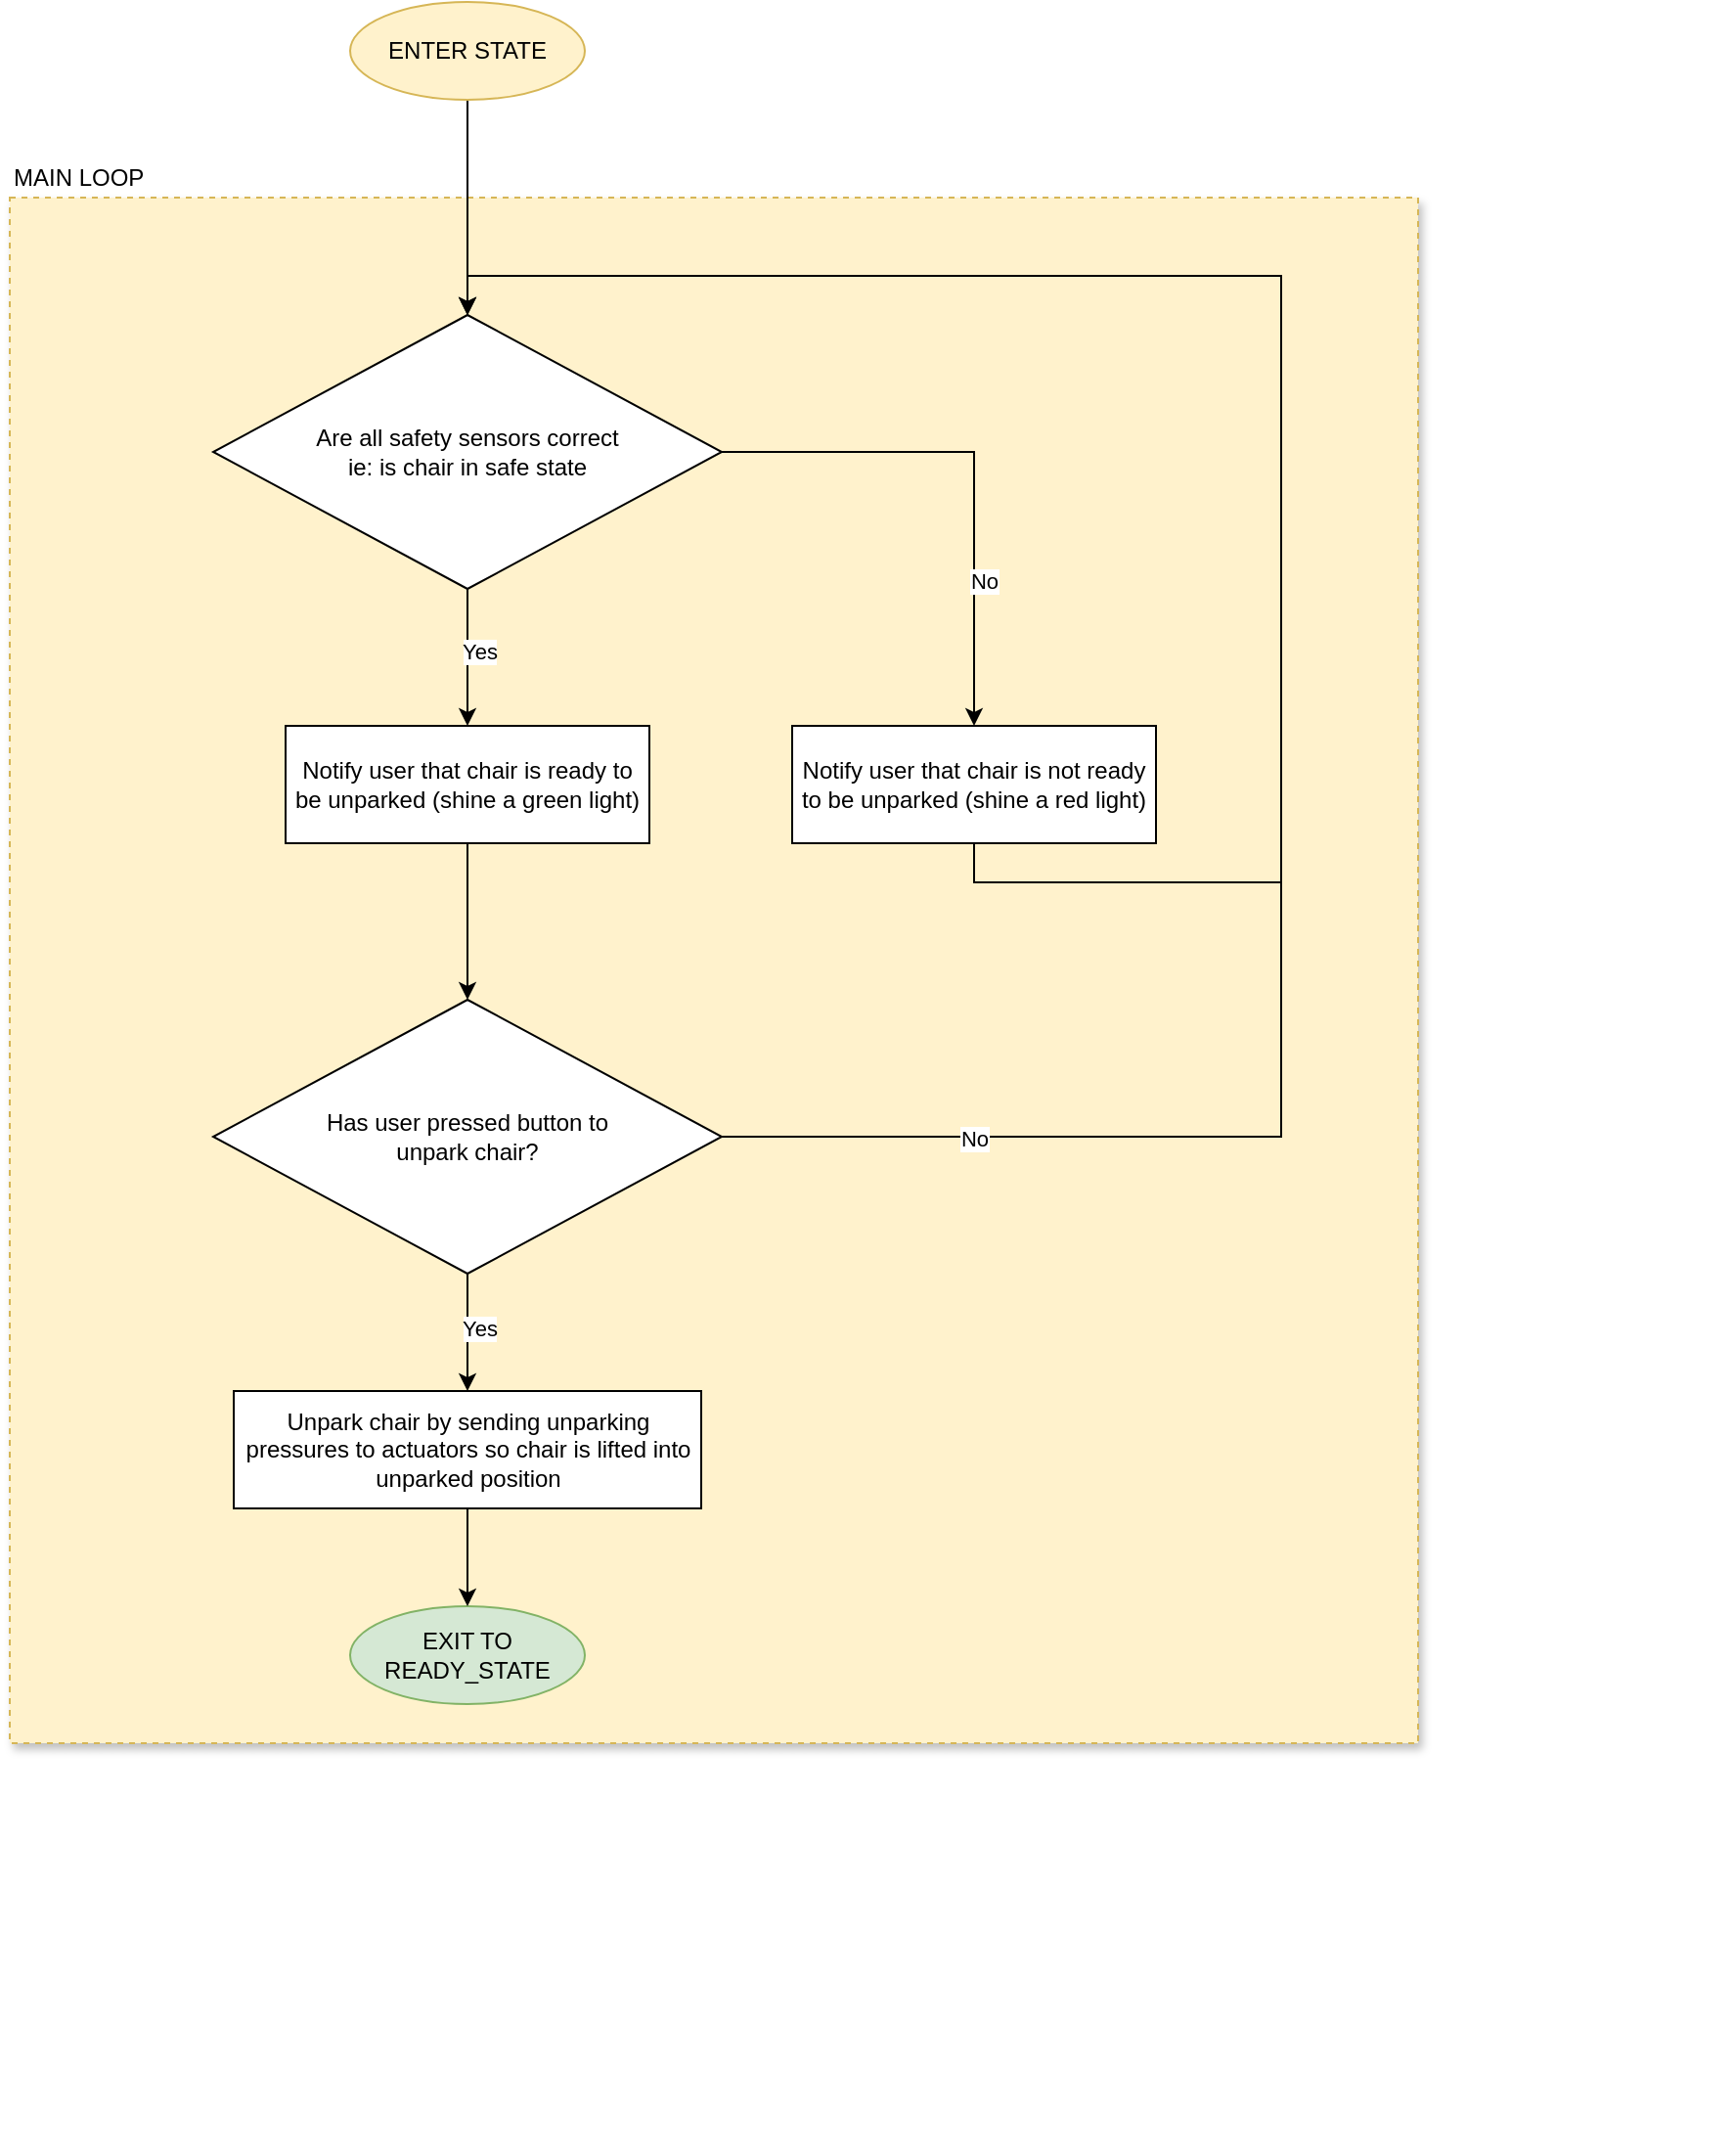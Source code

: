 <mxfile version="13.9.9" type="device"><diagram id="PYm9stL6ZiT4VkvZSm_u" name="Page-1"><mxGraphModel dx="1088" dy="1956" grid="1" gridSize="10" guides="1" tooltips="1" connect="1" arrows="1" fold="1" page="1" pageScale="1" pageWidth="827" pageHeight="1169" math="0" shadow="0"><root><mxCell id="0"/><mxCell id="1" parent="0"/><mxCell id="C-5AnAamHC3Z1AMsoRSv-83" value="" style="rounded=0;whiteSpace=wrap;html=1;shadow=1;dashed=1;fillColor=#fff2cc;strokeColor=#d6b656;" parent="1" vertex="1"><mxGeometry x="180" width="720" height="790" as="geometry"/></mxCell><mxCell id="C-5AnAamHC3Z1AMsoRSv-56" value="" style="group" parent="1" vertex="1" connectable="0"><mxGeometry x="180" y="-20" width="880" height="1020" as="geometry"/></mxCell><mxCell id="C-5AnAamHC3Z1AMsoRSv-25" value="MAIN LOOP" style="text;html=1;strokeColor=none;fillColor=none;align=left;verticalAlign=middle;whiteSpace=wrap;rounded=0;shadow=1;dashed=1;" parent="C-5AnAamHC3Z1AMsoRSv-56" vertex="1"><mxGeometry width="159" height="20" as="geometry"/></mxCell><mxCell id="C-5AnAamHC3Z1AMsoRSv-59" style="edgeStyle=orthogonalEdgeStyle;rounded=0;orthogonalLoop=1;jettySize=auto;html=1;exitX=0.5;exitY=1;exitDx=0;exitDy=0;" parent="C-5AnAamHC3Z1AMsoRSv-56" source="C-5AnAamHC3Z1AMsoRSv-53" target="C-5AnAamHC3Z1AMsoRSv-58" edge="1"><mxGeometry relative="1" as="geometry"/></mxCell><mxCell id="C-5AnAamHC3Z1AMsoRSv-60" value="Yes" style="edgeLabel;html=1;align=center;verticalAlign=middle;resizable=0;points=[];" parent="C-5AnAamHC3Z1AMsoRSv-59" vertex="1" connectable="0"><mxGeometry x="-0.106" y="6" relative="1" as="geometry"><mxPoint as="offset"/></mxGeometry></mxCell><mxCell id="C-5AnAamHC3Z1AMsoRSv-62" style="edgeStyle=orthogonalEdgeStyle;rounded=0;orthogonalLoop=1;jettySize=auto;html=1;exitX=1;exitY=0.5;exitDx=0;exitDy=0;" parent="C-5AnAamHC3Z1AMsoRSv-56" source="C-5AnAamHC3Z1AMsoRSv-53" target="C-5AnAamHC3Z1AMsoRSv-61" edge="1"><mxGeometry relative="1" as="geometry"/></mxCell><mxCell id="C-5AnAamHC3Z1AMsoRSv-63" value="No" style="edgeLabel;html=1;align=center;verticalAlign=middle;resizable=0;points=[];" parent="C-5AnAamHC3Z1AMsoRSv-62" vertex="1" connectable="0"><mxGeometry x="0.45" y="5" relative="1" as="geometry"><mxPoint as="offset"/></mxGeometry></mxCell><mxCell id="C-5AnAamHC3Z1AMsoRSv-53" value="Are all safety sensors correct ie: is chair in safe state" style="rhombus;whiteSpace=wrap;html=1;spacing=50;" parent="C-5AnAamHC3Z1AMsoRSv-56" vertex="1"><mxGeometry x="104" y="80" width="260" height="140" as="geometry"/></mxCell><mxCell id="C-5AnAamHC3Z1AMsoRSv-76" style="edgeStyle=orthogonalEdgeStyle;rounded=0;orthogonalLoop=1;jettySize=auto;html=1;exitX=0.5;exitY=1;exitDx=0;exitDy=0;entryX=0.5;entryY=0;entryDx=0;entryDy=0;" parent="C-5AnAamHC3Z1AMsoRSv-56" source="C-5AnAamHC3Z1AMsoRSv-58" target="C-5AnAamHC3Z1AMsoRSv-75" edge="1"><mxGeometry relative="1" as="geometry"/></mxCell><mxCell id="C-5AnAamHC3Z1AMsoRSv-58" value="Notify user that chair is ready to be unparked (shine a green light)" style="rounded=0;whiteSpace=wrap;html=1;" parent="C-5AnAamHC3Z1AMsoRSv-56" vertex="1"><mxGeometry x="141" y="290" width="186" height="60" as="geometry"/></mxCell><mxCell id="C-5AnAamHC3Z1AMsoRSv-79" style="edgeStyle=orthogonalEdgeStyle;rounded=0;orthogonalLoop=1;jettySize=auto;html=1;exitX=0.5;exitY=1;exitDx=0;exitDy=0;entryX=0.5;entryY=0;entryDx=0;entryDy=0;" parent="C-5AnAamHC3Z1AMsoRSv-56" source="C-5AnAamHC3Z1AMsoRSv-61" target="C-5AnAamHC3Z1AMsoRSv-53" edge="1"><mxGeometry relative="1" as="geometry"><Array as="points"><mxPoint x="493" y="370"/><mxPoint x="650" y="370"/><mxPoint x="650" y="60"/><mxPoint x="234" y="60"/></Array></mxGeometry></mxCell><mxCell id="C-5AnAamHC3Z1AMsoRSv-61" value="Notify user that chair is not ready to be unparked (shine a red light)" style="rounded=0;whiteSpace=wrap;html=1;" parent="C-5AnAamHC3Z1AMsoRSv-56" vertex="1"><mxGeometry x="400" y="290" width="186" height="60" as="geometry"/></mxCell><mxCell id="C-5AnAamHC3Z1AMsoRSv-5" value="EXIT TO READY_STATE" style="ellipse;whiteSpace=wrap;html=1;fillColor=#d5e8d4;strokeColor=#82b366;" parent="C-5AnAamHC3Z1AMsoRSv-56" vertex="1"><mxGeometry x="174" y="740" width="120" height="50" as="geometry"/></mxCell><mxCell id="C-5AnAamHC3Z1AMsoRSv-80" style="edgeStyle=orthogonalEdgeStyle;rounded=0;orthogonalLoop=1;jettySize=auto;html=1;exitX=1;exitY=0.5;exitDx=0;exitDy=0;entryX=0.5;entryY=0;entryDx=0;entryDy=0;" parent="C-5AnAamHC3Z1AMsoRSv-56" source="C-5AnAamHC3Z1AMsoRSv-75" target="C-5AnAamHC3Z1AMsoRSv-53" edge="1"><mxGeometry relative="1" as="geometry"><Array as="points"><mxPoint x="650" y="500"/><mxPoint x="650" y="60"/><mxPoint x="234" y="60"/></Array></mxGeometry></mxCell><mxCell id="C-5AnAamHC3Z1AMsoRSv-81" value="No" style="edgeLabel;html=1;align=center;verticalAlign=middle;resizable=0;points=[];" parent="C-5AnAamHC3Z1AMsoRSv-80" vertex="1" connectable="0"><mxGeometry x="-0.424" y="-6" relative="1" as="geometry"><mxPoint x="-163.06" y="49.18" as="offset"/></mxGeometry></mxCell><mxCell id="C-5AnAamHC3Z1AMsoRSv-75" value="Has user pressed button to unpark chair?" style="rhombus;whiteSpace=wrap;html=1;spacing=50;" parent="C-5AnAamHC3Z1AMsoRSv-56" vertex="1"><mxGeometry x="104" y="430" width="260" height="140" as="geometry"/></mxCell><mxCell id="C-5AnAamHC3Z1AMsoRSv-57" style="edgeStyle=orthogonalEdgeStyle;rounded=0;orthogonalLoop=1;jettySize=auto;html=1;exitX=0.5;exitY=1;exitDx=0;exitDy=0;" parent="1" source="C-5AnAamHC3Z1AMsoRSv-7" target="C-5AnAamHC3Z1AMsoRSv-53" edge="1"><mxGeometry relative="1" as="geometry"/></mxCell><mxCell id="C-5AnAamHC3Z1AMsoRSv-7" value="ENTER STATE" style="ellipse;whiteSpace=wrap;html=1;fillColor=#fff2cc;strokeColor=#d6b656;" parent="1" vertex="1"><mxGeometry x="354" y="-100" width="120" height="50" as="geometry"/></mxCell><mxCell id="puC1DWf5GNNvqdtGyHzR-2" style="edgeStyle=orthogonalEdgeStyle;rounded=0;orthogonalLoop=1;jettySize=auto;html=1;exitX=0.5;exitY=1;exitDx=0;exitDy=0;" edge="1" parent="1" source="puC1DWf5GNNvqdtGyHzR-1" target="C-5AnAamHC3Z1AMsoRSv-5"><mxGeometry relative="1" as="geometry"/></mxCell><mxCell id="puC1DWf5GNNvqdtGyHzR-1" value="Unpark chair by sending unparking pressures to actuators so chair is lifted into unparked position" style="rounded=0;whiteSpace=wrap;html=1;" vertex="1" parent="1"><mxGeometry x="294.5" y="610" width="239" height="60" as="geometry"/></mxCell><mxCell id="C-5AnAamHC3Z1AMsoRSv-77" style="edgeStyle=orthogonalEdgeStyle;rounded=0;orthogonalLoop=1;jettySize=auto;html=1;exitX=0.5;exitY=1;exitDx=0;exitDy=0;" parent="1" source="C-5AnAamHC3Z1AMsoRSv-75" target="puC1DWf5GNNvqdtGyHzR-1" edge="1"><mxGeometry relative="1" as="geometry"/></mxCell><mxCell id="C-5AnAamHC3Z1AMsoRSv-78" value="Yes" style="edgeLabel;html=1;align=center;verticalAlign=middle;resizable=0;points=[];" parent="C-5AnAamHC3Z1AMsoRSv-77" vertex="1" connectable="0"><mxGeometry x="-0.076" y="6" relative="1" as="geometry"><mxPoint as="offset"/></mxGeometry></mxCell></root></mxGraphModel></diagram></mxfile>